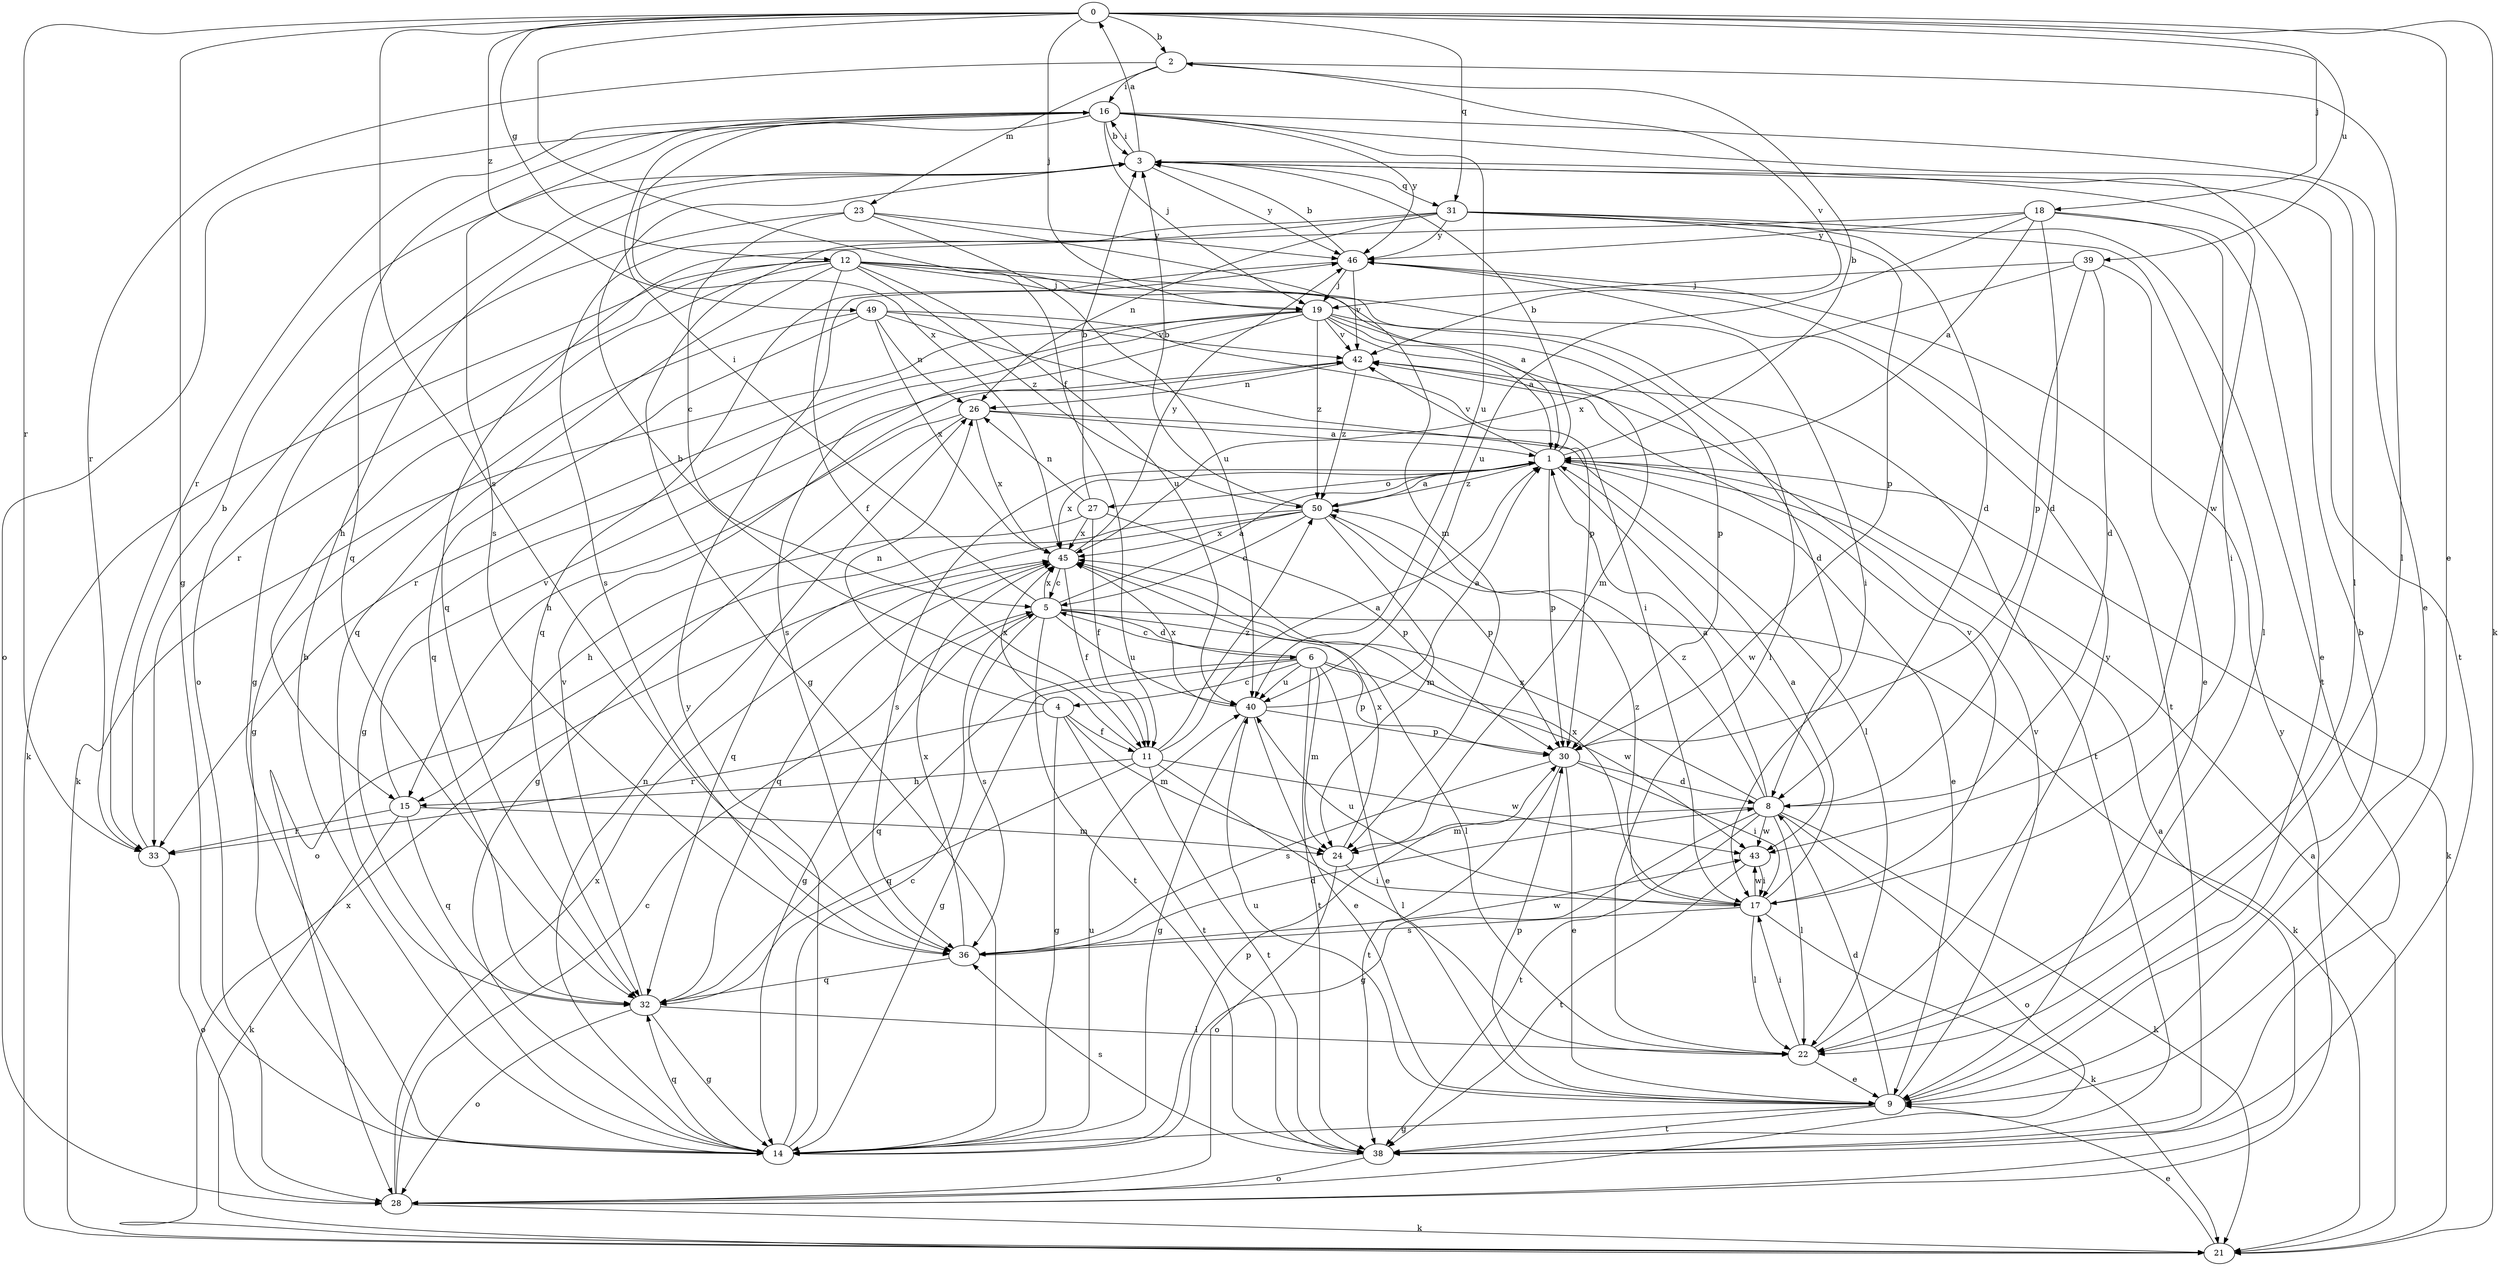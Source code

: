strict digraph  {
0;
1;
2;
3;
4;
5;
6;
8;
9;
11;
12;
14;
15;
16;
17;
18;
19;
21;
22;
23;
24;
26;
27;
28;
30;
31;
32;
33;
36;
38;
39;
40;
42;
43;
45;
46;
49;
50;
0 -> 2  [label=b];
0 -> 9  [label=e];
0 -> 11  [label=f];
0 -> 12  [label=g];
0 -> 14  [label=g];
0 -> 18  [label=j];
0 -> 19  [label=j];
0 -> 21  [label=k];
0 -> 31  [label=q];
0 -> 33  [label=r];
0 -> 36  [label=s];
0 -> 39  [label=u];
0 -> 49  [label=z];
1 -> 2  [label=b];
1 -> 3  [label=b];
1 -> 9  [label=e];
1 -> 21  [label=k];
1 -> 27  [label=o];
1 -> 30  [label=p];
1 -> 36  [label=s];
1 -> 42  [label=v];
1 -> 43  [label=w];
1 -> 45  [label=x];
1 -> 50  [label=z];
2 -> 16  [label=i];
2 -> 22  [label=l];
2 -> 23  [label=m];
2 -> 33  [label=r];
2 -> 42  [label=v];
3 -> 0  [label=a];
3 -> 16  [label=i];
3 -> 28  [label=o];
3 -> 31  [label=q];
3 -> 38  [label=t];
3 -> 43  [label=w];
3 -> 46  [label=y];
4 -> 11  [label=f];
4 -> 14  [label=g];
4 -> 24  [label=m];
4 -> 26  [label=n];
4 -> 33  [label=r];
4 -> 38  [label=t];
4 -> 45  [label=x];
5 -> 1  [label=a];
5 -> 6  [label=d];
5 -> 14  [label=g];
5 -> 16  [label=i];
5 -> 21  [label=k];
5 -> 22  [label=l];
5 -> 36  [label=s];
5 -> 38  [label=t];
5 -> 40  [label=u];
5 -> 45  [label=x];
6 -> 4  [label=c];
6 -> 5  [label=c];
6 -> 9  [label=e];
6 -> 14  [label=g];
6 -> 24  [label=m];
6 -> 30  [label=p];
6 -> 32  [label=q];
6 -> 38  [label=t];
6 -> 40  [label=u];
6 -> 43  [label=w];
8 -> 1  [label=a];
8 -> 14  [label=g];
8 -> 21  [label=k];
8 -> 22  [label=l];
8 -> 24  [label=m];
8 -> 28  [label=o];
8 -> 38  [label=t];
8 -> 43  [label=w];
8 -> 45  [label=x];
8 -> 50  [label=z];
9 -> 3  [label=b];
9 -> 8  [label=d];
9 -> 14  [label=g];
9 -> 30  [label=p];
9 -> 38  [label=t];
9 -> 40  [label=u];
9 -> 42  [label=v];
11 -> 1  [label=a];
11 -> 3  [label=b];
11 -> 15  [label=h];
11 -> 22  [label=l];
11 -> 32  [label=q];
11 -> 38  [label=t];
11 -> 43  [label=w];
11 -> 50  [label=z];
12 -> 1  [label=a];
12 -> 11  [label=f];
12 -> 15  [label=h];
12 -> 17  [label=i];
12 -> 19  [label=j];
12 -> 21  [label=k];
12 -> 22  [label=l];
12 -> 32  [label=q];
12 -> 33  [label=r];
12 -> 40  [label=u];
12 -> 50  [label=z];
14 -> 3  [label=b];
14 -> 5  [label=c];
14 -> 26  [label=n];
14 -> 30  [label=p];
14 -> 32  [label=q];
14 -> 40  [label=u];
14 -> 46  [label=y];
15 -> 21  [label=k];
15 -> 24  [label=m];
15 -> 32  [label=q];
15 -> 33  [label=r];
15 -> 42  [label=v];
16 -> 3  [label=b];
16 -> 9  [label=e];
16 -> 19  [label=j];
16 -> 22  [label=l];
16 -> 28  [label=o];
16 -> 32  [label=q];
16 -> 33  [label=r];
16 -> 36  [label=s];
16 -> 40  [label=u];
16 -> 45  [label=x];
16 -> 46  [label=y];
17 -> 1  [label=a];
17 -> 21  [label=k];
17 -> 22  [label=l];
17 -> 36  [label=s];
17 -> 40  [label=u];
17 -> 42  [label=v];
17 -> 43  [label=w];
17 -> 45  [label=x];
17 -> 50  [label=z];
18 -> 1  [label=a];
18 -> 8  [label=d];
18 -> 9  [label=e];
18 -> 17  [label=i];
18 -> 32  [label=q];
18 -> 40  [label=u];
18 -> 46  [label=y];
19 -> 1  [label=a];
19 -> 8  [label=d];
19 -> 14  [label=g];
19 -> 21  [label=k];
19 -> 24  [label=m];
19 -> 30  [label=p];
19 -> 33  [label=r];
19 -> 36  [label=s];
19 -> 42  [label=v];
19 -> 50  [label=z];
21 -> 1  [label=a];
21 -> 9  [label=e];
21 -> 45  [label=x];
22 -> 9  [label=e];
22 -> 17  [label=i];
22 -> 46  [label=y];
23 -> 5  [label=c];
23 -> 14  [label=g];
23 -> 24  [label=m];
23 -> 40  [label=u];
23 -> 46  [label=y];
24 -> 17  [label=i];
24 -> 28  [label=o];
24 -> 45  [label=x];
26 -> 1  [label=a];
26 -> 14  [label=g];
26 -> 15  [label=h];
26 -> 22  [label=l];
26 -> 45  [label=x];
27 -> 3  [label=b];
27 -> 11  [label=f];
27 -> 15  [label=h];
27 -> 26  [label=n];
27 -> 30  [label=p];
27 -> 45  [label=x];
28 -> 1  [label=a];
28 -> 5  [label=c];
28 -> 21  [label=k];
28 -> 45  [label=x];
28 -> 46  [label=y];
30 -> 8  [label=d];
30 -> 9  [label=e];
30 -> 17  [label=i];
30 -> 36  [label=s];
30 -> 38  [label=t];
31 -> 8  [label=d];
31 -> 14  [label=g];
31 -> 22  [label=l];
31 -> 26  [label=n];
31 -> 30  [label=p];
31 -> 36  [label=s];
31 -> 38  [label=t];
31 -> 46  [label=y];
32 -> 14  [label=g];
32 -> 22  [label=l];
32 -> 28  [label=o];
32 -> 42  [label=v];
33 -> 3  [label=b];
33 -> 28  [label=o];
36 -> 8  [label=d];
36 -> 32  [label=q];
36 -> 43  [label=w];
36 -> 45  [label=x];
38 -> 28  [label=o];
38 -> 36  [label=s];
39 -> 8  [label=d];
39 -> 9  [label=e];
39 -> 19  [label=j];
39 -> 30  [label=p];
39 -> 45  [label=x];
40 -> 1  [label=a];
40 -> 9  [label=e];
40 -> 14  [label=g];
40 -> 30  [label=p];
40 -> 45  [label=x];
42 -> 26  [label=n];
42 -> 38  [label=t];
42 -> 50  [label=z];
43 -> 17  [label=i];
43 -> 38  [label=t];
45 -> 5  [label=c];
45 -> 11  [label=f];
45 -> 32  [label=q];
45 -> 46  [label=y];
46 -> 3  [label=b];
46 -> 19  [label=j];
46 -> 32  [label=q];
46 -> 38  [label=t];
46 -> 42  [label=v];
49 -> 14  [label=g];
49 -> 17  [label=i];
49 -> 26  [label=n];
49 -> 30  [label=p];
49 -> 32  [label=q];
49 -> 42  [label=v];
49 -> 45  [label=x];
50 -> 1  [label=a];
50 -> 3  [label=b];
50 -> 5  [label=c];
50 -> 24  [label=m];
50 -> 28  [label=o];
50 -> 30  [label=p];
50 -> 32  [label=q];
50 -> 45  [label=x];
}
